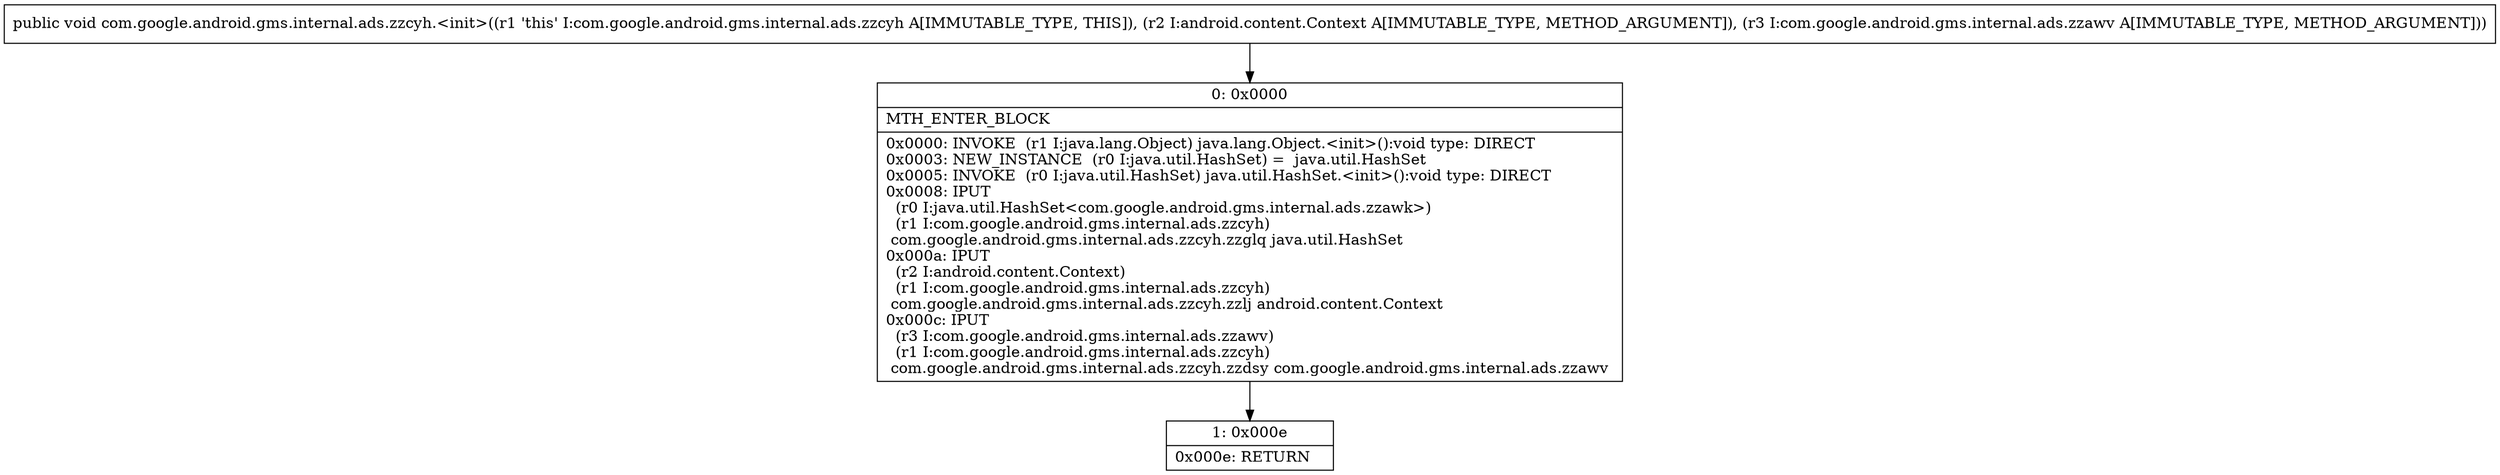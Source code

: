 digraph "CFG forcom.google.android.gms.internal.ads.zzcyh.\<init\>(Landroid\/content\/Context;Lcom\/google\/android\/gms\/internal\/ads\/zzawv;)V" {
Node_0 [shape=record,label="{0\:\ 0x0000|MTH_ENTER_BLOCK\l|0x0000: INVOKE  (r1 I:java.lang.Object) java.lang.Object.\<init\>():void type: DIRECT \l0x0003: NEW_INSTANCE  (r0 I:java.util.HashSet) =  java.util.HashSet \l0x0005: INVOKE  (r0 I:java.util.HashSet) java.util.HashSet.\<init\>():void type: DIRECT \l0x0008: IPUT  \l  (r0 I:java.util.HashSet\<com.google.android.gms.internal.ads.zzawk\>)\l  (r1 I:com.google.android.gms.internal.ads.zzcyh)\l com.google.android.gms.internal.ads.zzcyh.zzglq java.util.HashSet \l0x000a: IPUT  \l  (r2 I:android.content.Context)\l  (r1 I:com.google.android.gms.internal.ads.zzcyh)\l com.google.android.gms.internal.ads.zzcyh.zzlj android.content.Context \l0x000c: IPUT  \l  (r3 I:com.google.android.gms.internal.ads.zzawv)\l  (r1 I:com.google.android.gms.internal.ads.zzcyh)\l com.google.android.gms.internal.ads.zzcyh.zzdsy com.google.android.gms.internal.ads.zzawv \l}"];
Node_1 [shape=record,label="{1\:\ 0x000e|0x000e: RETURN   \l}"];
MethodNode[shape=record,label="{public void com.google.android.gms.internal.ads.zzcyh.\<init\>((r1 'this' I:com.google.android.gms.internal.ads.zzcyh A[IMMUTABLE_TYPE, THIS]), (r2 I:android.content.Context A[IMMUTABLE_TYPE, METHOD_ARGUMENT]), (r3 I:com.google.android.gms.internal.ads.zzawv A[IMMUTABLE_TYPE, METHOD_ARGUMENT])) }"];
MethodNode -> Node_0;
Node_0 -> Node_1;
}


